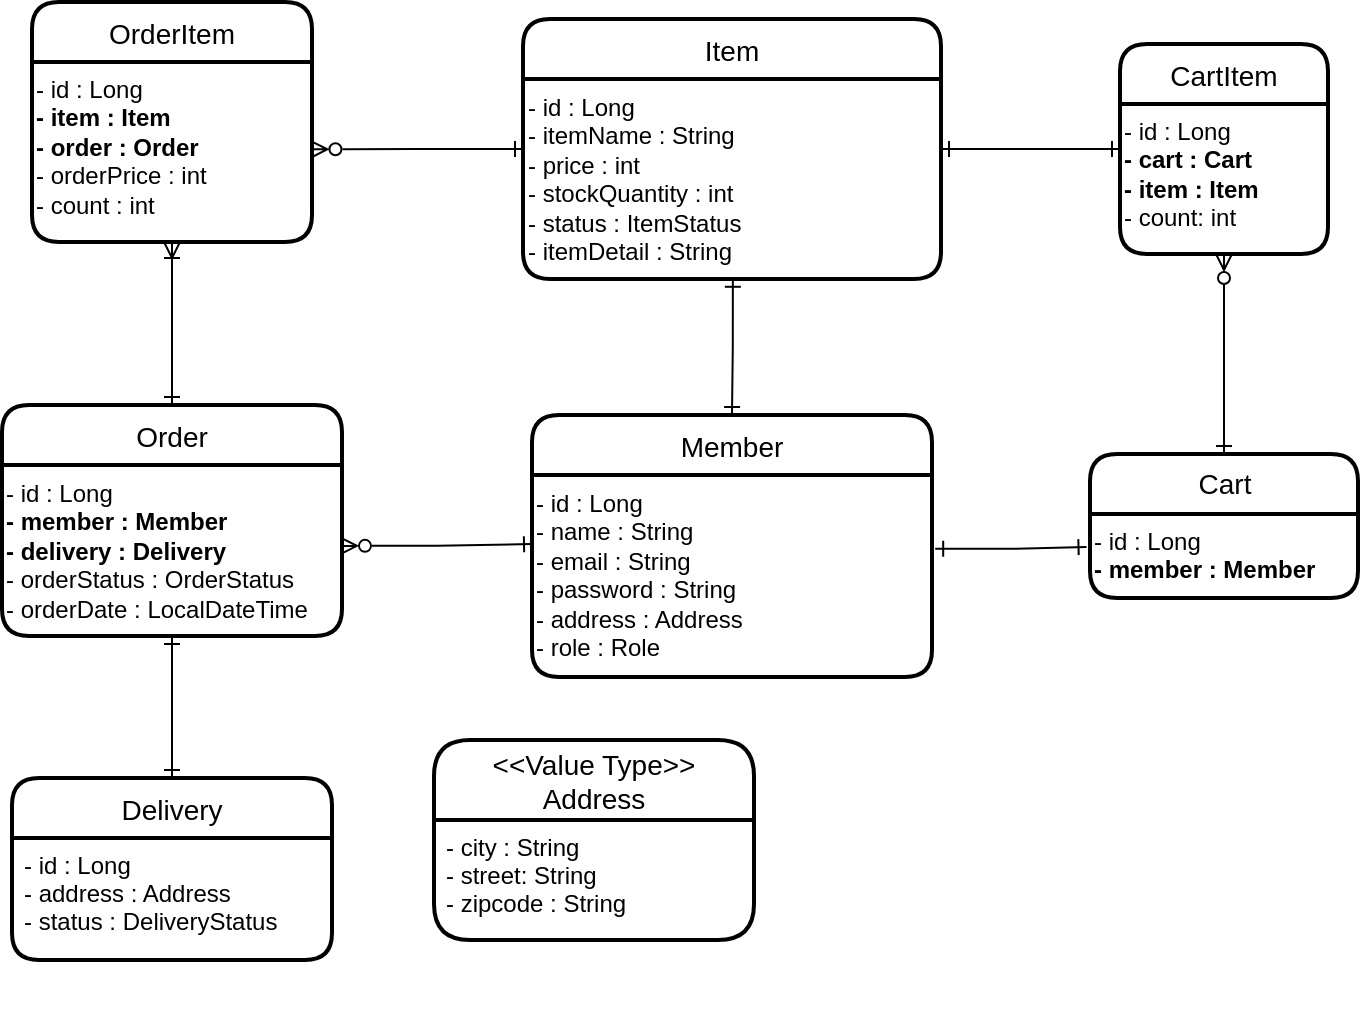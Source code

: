<mxfile version="16.5.6" type="github">
  <diagram id="kHEh7FCxtHQ9_woBUVam" name="페이지-1">
    <mxGraphModel dx="1038" dy="579" grid="1" gridSize="10" guides="1" tooltips="1" connect="1" arrows="1" fold="1" page="1" pageScale="1" pageWidth="827" pageHeight="1169" math="0" shadow="0">
      <root>
        <mxCell id="0" />
        <mxCell id="1" parent="0" />
        <mxCell id="v6w30COUrI75urBI-avZ-40" style="edgeStyle=orthogonalEdgeStyle;rounded=0;orthogonalLoop=1;jettySize=auto;html=1;entryX=0;entryY=0.5;entryDx=0;entryDy=0;startArrow=ERone;startFill=0;endArrow=ERone;endFill=0;" parent="1" source="MIABXXXkFtGxlnCeQIk6-1" target="v6w30COUrI75urBI-avZ-7" edge="1">
          <mxGeometry relative="1" as="geometry" />
        </mxCell>
        <mxCell id="v6w30COUrI75urBI-avZ-37" style="edgeStyle=orthogonalEdgeStyle;rounded=0;orthogonalLoop=1;jettySize=auto;html=1;startArrow=ERzeroToMany;startFill=0;endArrow=ERone;endFill=0;entryX=0.5;entryY=0;entryDx=0;entryDy=0;" parent="1" source="v6w30COUrI75urBI-avZ-7" target="MIABXXXkFtGxlnCeQIk6-5" edge="1">
          <mxGeometry relative="1" as="geometry">
            <mxPoint x="666" y="339" as="targetPoint" />
          </mxGeometry>
        </mxCell>
        <mxCell id="v6w30COUrI75urBI-avZ-34" style="edgeStyle=orthogonalEdgeStyle;rounded=0;orthogonalLoop=1;jettySize=auto;html=1;startArrow=ERone;startFill=0;endArrow=ERone;endFill=0;exitX=1.008;exitY=0.365;exitDx=0;exitDy=0;exitPerimeter=0;entryX=-0.013;entryY=0.392;entryDx=0;entryDy=0;entryPerimeter=0;" parent="1" source="v6w30COUrI75urBI-avZ-70" target="v6w30COUrI75urBI-avZ-74" edge="1">
          <mxGeometry relative="1" as="geometry">
            <mxPoint x="520" y="303.0" as="sourcePoint" />
            <mxPoint x="560" y="359" as="targetPoint" />
          </mxGeometry>
        </mxCell>
        <mxCell id="v6w30COUrI75urBI-avZ-42" style="edgeStyle=orthogonalEdgeStyle;rounded=0;orthogonalLoop=1;jettySize=auto;html=1;entryX=0;entryY=0.342;entryDx=0;entryDy=0;startArrow=ERzeroToMany;startFill=0;endArrow=ERone;endFill=0;exitX=0.997;exitY=0.473;exitDx=0;exitDy=0;exitPerimeter=0;entryPerimeter=0;" parent="1" source="v6w30COUrI75urBI-avZ-61" target="v6w30COUrI75urBI-avZ-70" edge="1">
          <mxGeometry relative="1" as="geometry">
            <mxPoint x="199" y="299" as="sourcePoint" />
            <mxPoint x="319" y="303" as="targetPoint" />
          </mxGeometry>
        </mxCell>
        <mxCell id="v6w30COUrI75urBI-avZ-50" style="edgeStyle=orthogonalEdgeStyle;rounded=0;orthogonalLoop=1;jettySize=auto;html=1;startArrow=ERoneToMany;startFill=0;endArrow=ERone;endFill=0;entryX=0.5;entryY=0;entryDx=0;entryDy=0;" parent="1" source="v6w30COUrI75urBI-avZ-5" target="v6w30COUrI75urBI-avZ-1" edge="1">
          <mxGeometry relative="1" as="geometry">
            <mxPoint x="149" y="270" as="targetPoint" />
          </mxGeometry>
        </mxCell>
        <mxCell id="v6w30COUrI75urBI-avZ-52" style="edgeStyle=orthogonalEdgeStyle;rounded=0;orthogonalLoop=1;jettySize=auto;html=1;entryX=0.998;entryY=0.485;entryDx=0;entryDy=0;entryPerimeter=0;startArrow=ERone;startFill=0;endArrow=ERzeroToMany;endFill=0;exitX=0;exitY=0.5;exitDx=0;exitDy=0;" parent="1" source="MIABXXXkFtGxlnCeQIk6-1" target="v6w30COUrI75urBI-avZ-63" edge="1">
          <mxGeometry relative="1" as="geometry">
            <mxPoint x="279" y="111" as="sourcePoint" />
            <mxPoint x="238.8" y="124.0" as="targetPoint" />
            <Array as="points" />
          </mxGeometry>
        </mxCell>
        <mxCell id="v6w30COUrI75urBI-avZ-54" value="&lt;&lt;Value Type&gt;&gt;&#xa;Address" style="swimlane;childLayout=stackLayout;horizontal=1;startSize=40;horizontalStack=0;rounded=1;fontSize=14;fontStyle=0;strokeWidth=2;resizeParent=0;resizeLast=1;shadow=0;dashed=0;align=center;glass=0;sketch=0;fillColor=none;html=0;container=0;" parent="1" vertex="1">
          <mxGeometry x="270" y="400" width="160" height="100" as="geometry" />
        </mxCell>
        <mxCell id="v6w30COUrI75urBI-avZ-55" value="- city : String&#xa;- street: String&#xa;- zipcode : String" style="align=left;strokeColor=none;fillColor=none;spacingLeft=4;fontSize=12;verticalAlign=top;resizable=0;rotatable=0;part=1;rounded=0;shadow=0;glass=0;sketch=0;html=0;container=0;" parent="v6w30COUrI75urBI-avZ-54" vertex="1">
          <mxGeometry y="40" width="160" height="60" as="geometry" />
        </mxCell>
        <mxCell id="v6w30COUrI75urBI-avZ-56" value="Delivery" style="swimlane;childLayout=stackLayout;horizontal=1;startSize=30;horizontalStack=0;rounded=1;fontSize=14;fontStyle=0;strokeWidth=2;resizeParent=0;resizeLast=1;shadow=0;dashed=0;align=center;glass=0;sketch=0;fillColor=none;html=0;container=0;" parent="1" vertex="1">
          <mxGeometry x="59" y="419" width="160" height="91" as="geometry" />
        </mxCell>
        <mxCell id="v6w30COUrI75urBI-avZ-59" style="edgeStyle=orthogonalEdgeStyle;rounded=0;orthogonalLoop=1;jettySize=auto;html=1;exitX=0.5;exitY=1;exitDx=0;exitDy=0;entryX=0.5;entryY=0;entryDx=0;entryDy=0;startArrow=ERone;startFill=0;endArrow=ERone;endFill=0;" parent="1" source="v6w30COUrI75urBI-avZ-1" target="v6w30COUrI75urBI-avZ-56" edge="1">
          <mxGeometry relative="1" as="geometry" />
        </mxCell>
        <mxCell id="v6w30COUrI75urBI-avZ-1" value="Order" style="swimlane;childLayout=stackLayout;horizontal=1;startSize=30;horizontalStack=0;rounded=1;fontSize=14;fontStyle=0;strokeWidth=2;resizeParent=0;resizeLast=1;shadow=0;dashed=0;align=center;container=0;" parent="1" vertex="1">
          <mxGeometry x="54" y="232.5" width="170" height="115.5" as="geometry" />
        </mxCell>
        <mxCell id="v6w30COUrI75urBI-avZ-61" value="&lt;div&gt;- id : Long&lt;/div&gt;&lt;b&gt;&lt;div&gt;&lt;b&gt;- member : Member&lt;/b&gt;&lt;/div&gt;&lt;div&gt;&lt;b&gt;- delivery : Delivery&lt;/b&gt;&lt;/div&gt;&lt;/b&gt;&lt;div&gt;- orderStatus : OrderStatus&lt;/div&gt;&lt;div&gt;- orderDate : LocalDateTime&lt;/div&gt;" style="text;html=1;align=left;verticalAlign=top;resizable=0;points=[];autosize=1;strokeColor=none;fillColor=none;horizontal=1;" parent="v6w30COUrI75urBI-avZ-1" vertex="1">
          <mxGeometry y="30" width="170" height="85.5" as="geometry" />
        </mxCell>
        <mxCell id="v6w30COUrI75urBI-avZ-41" value="&lt;div style=&quot;text-align: left&quot;&gt;&lt;br&gt;&lt;/div&gt;" style="text;html=1;align=center;verticalAlign=middle;resizable=0;points=[];autosize=1;strokeColor=none;fillColor=none;container=0;" parent="1" vertex="1">
          <mxGeometry x="129" y="293.5" width="20" height="20" as="geometry" />
        </mxCell>
        <mxCell id="v6w30COUrI75urBI-avZ-5" value="OrderItem" style="swimlane;childLayout=stackLayout;horizontal=1;startSize=30;horizontalStack=0;rounded=1;fontSize=14;fontStyle=0;strokeWidth=2;resizeParent=0;resizeLast=1;shadow=0;dashed=0;align=center;container=0;" parent="1" vertex="1">
          <mxGeometry x="69" y="31" width="140" height="120" as="geometry" />
        </mxCell>
        <mxCell id="v6w30COUrI75urBI-avZ-63" value="&lt;div&gt;- id : Long&lt;/div&gt;&lt;div&gt;&lt;b&gt;- item : Item&lt;/b&gt;&lt;/div&gt;&lt;b&gt;&lt;div&gt;&lt;b&gt;- order : Order&lt;/b&gt;&lt;/div&gt;&lt;/b&gt;&lt;div&gt;- orderPrice : int&lt;/div&gt;&lt;div&gt;- count : int&lt;/div&gt;" style="text;html=1;align=left;verticalAlign=top;resizable=0;points=[];autosize=1;strokeColor=none;fillColor=none;" parent="v6w30COUrI75urBI-avZ-5" vertex="1">
          <mxGeometry y="30" width="140" height="90" as="geometry" />
        </mxCell>
        <mxCell id="MIABXXXkFtGxlnCeQIk6-1" value="Item" style="swimlane;childLayout=stackLayout;horizontal=1;startSize=30;horizontalStack=0;rounded=1;fontSize=14;fontStyle=0;strokeWidth=2;resizeParent=0;resizeLast=1;shadow=0;dashed=0;align=center;container=0;" parent="1" vertex="1">
          <mxGeometry x="314.5" y="39.5" width="209" height="130" as="geometry" />
        </mxCell>
        <mxCell id="v6w30COUrI75urBI-avZ-71" value="&lt;span style=&quot;&quot;&gt;- id : Long&lt;/span&gt;&lt;br style=&quot;padding: 0px; margin: 0px;&quot;&gt;&lt;span style=&quot;&quot;&gt;- itemName : String&lt;/span&gt;&lt;br style=&quot;padding: 0px; margin: 0px;&quot;&gt;&lt;span style=&quot;&quot;&gt;- price : int&lt;/span&gt;&lt;br style=&quot;padding: 0px; margin: 0px;&quot;&gt;&lt;span style=&quot;&quot;&gt;- stockQuantity : int&lt;/span&gt;&lt;br style=&quot;padding: 0px; margin: 0px;&quot;&gt;&lt;span style=&quot;&quot;&gt;- status : ItemStatus&lt;/span&gt;&lt;br style=&quot;padding: 0px; margin: 0px;&quot;&gt;&lt;span style=&quot;&quot;&gt;- itemDetail : String&lt;/span&gt;" style="text;html=1;align=left;verticalAlign=top;resizable=0;points=[];autosize=1;strokeColor=none;fillColor=none;" parent="MIABXXXkFtGxlnCeQIk6-1" vertex="1">
          <mxGeometry y="30" width="209" height="100" as="geometry" />
        </mxCell>
        <mxCell id="v6w30COUrI75urBI-avZ-64" value="" style="edgeStyle=orthogonalEdgeStyle;rounded=0;orthogonalLoop=1;jettySize=auto;html=1;startArrow=ERone;startFill=0;endArrow=ERone;endFill=0;exitX=0.502;exitY=0.999;exitDx=0;exitDy=0;exitPerimeter=0;entryX=0.5;entryY=0;entryDx=0;entryDy=0;" parent="1" source="v6w30COUrI75urBI-avZ-71" target="MIABXXXkFtGxlnCeQIk6-3" edge="1">
          <mxGeometry relative="1" as="geometry">
            <mxPoint x="419" y="200" as="sourcePoint" />
            <mxPoint x="419" y="279" as="targetPoint" />
          </mxGeometry>
        </mxCell>
        <mxCell id="v6w30COUrI75urBI-avZ-7" value="CartItem" style="swimlane;childLayout=stackLayout;horizontal=1;startSize=30;horizontalStack=0;rounded=1;fontSize=14;fontStyle=0;strokeWidth=2;resizeParent=0;resizeLast=1;shadow=0;dashed=0;align=center;container=0;" parent="1" vertex="1">
          <mxGeometry x="613" y="52" width="104" height="105" as="geometry" />
        </mxCell>
        <mxCell id="v6w30COUrI75urBI-avZ-76" value="&lt;div style=&quot;&quot;&gt;- id : Long&lt;/div&gt;&lt;b&gt;&lt;div style=&quot;&quot;&gt;&lt;b&gt;- cart : Cart&lt;/b&gt;&lt;/div&gt;&lt;div style=&quot;&quot;&gt;&lt;b&gt;- item : Item&lt;/b&gt;&lt;/div&gt;&lt;/b&gt;&lt;div style=&quot;&quot;&gt;- count: int&lt;/div&gt;" style="text;html=1;align=left;verticalAlign=top;resizable=0;points=[];autosize=1;strokeColor=none;fillColor=none;" parent="v6w30COUrI75urBI-avZ-7" vertex="1">
          <mxGeometry y="30" width="104" height="60" as="geometry" />
        </mxCell>
        <mxCell id="v6w30COUrI75urBI-avZ-35" value="&lt;div style=&quot;text-align: left&quot;&gt;&lt;br&gt;&lt;/div&gt;" style="text;html=1;align=center;verticalAlign=middle;resizable=0;points=[];autosize=1;strokeColor=none;fillColor=none;container=0;" parent="v6w30COUrI75urBI-avZ-7" vertex="1">
          <mxGeometry y="90" width="104" height="15" as="geometry" />
        </mxCell>
        <mxCell id="MIABXXXkFtGxlnCeQIk6-5" value="Cart" style="swimlane;childLayout=stackLayout;horizontal=1;startSize=30;horizontalStack=0;rounded=1;fontSize=14;fontStyle=0;strokeWidth=2;resizeParent=0;resizeLast=1;shadow=0;dashed=0;align=center;html=1;container=0;" parent="1" vertex="1">
          <mxGeometry x="598" y="257" width="134" height="72" as="geometry">
            <mxRectangle x="500" y="230" width="60" height="30" as="alternateBounds" />
          </mxGeometry>
        </mxCell>
        <mxCell id="v6w30COUrI75urBI-avZ-74" value="&lt;div style=&quot;&quot;&gt;- id : Long&lt;/div&gt;&lt;b&gt;&lt;div style=&quot;&quot;&gt;&lt;b&gt;- member : Member&lt;/b&gt;&lt;/div&gt;&lt;/b&gt;" style="text;html=1;align=left;verticalAlign=top;resizable=0;points=[];autosize=1;strokeColor=none;fillColor=none;" parent="MIABXXXkFtGxlnCeQIk6-5" vertex="1">
          <mxGeometry y="30" width="134" height="42" as="geometry" />
        </mxCell>
        <mxCell id="MIABXXXkFtGxlnCeQIk6-3" value="Member" style="swimlane;childLayout=stackLayout;horizontal=1;startSize=30;horizontalStack=0;rounded=1;fontSize=14;fontStyle=0;strokeWidth=2;resizeParent=0;resizeLast=1;shadow=0;dashed=0;align=center;container=0;" parent="1" vertex="1">
          <mxGeometry x="319" y="237.5" width="200" height="131" as="geometry" />
        </mxCell>
        <mxCell id="v6w30COUrI75urBI-avZ-70" value="&lt;span&gt;- id : Long&lt;/span&gt;&lt;br style=&quot;padding: 0px ; margin: 0px&quot;&gt;&lt;span&gt;- name : String&lt;/span&gt;&lt;br style=&quot;padding: 0px ; margin: 0px&quot;&gt;&lt;span&gt;- email : String&lt;/span&gt;&lt;br style=&quot;padding: 0px ; margin: 0px&quot;&gt;&lt;span&gt;- password : String&lt;/span&gt;&lt;br style=&quot;padding: 0px ; margin: 0px&quot;&gt;&lt;span&gt;- address : Address&lt;/span&gt;&lt;br style=&quot;padding: 0px ; margin: 0px&quot;&gt;&lt;span&gt;- role : Role&lt;/span&gt;" style="text;html=1;align=left;verticalAlign=top;resizable=0;points=[];autosize=1;strokeColor=none;fillColor=none;" parent="MIABXXXkFtGxlnCeQIk6-3" vertex="1">
          <mxGeometry y="30" width="200" height="101" as="geometry" />
        </mxCell>
        <mxCell id="v6w30COUrI75urBI-avZ-57" value="- id : Long&#xa;- address : Address&#xa;- status : DeliveryStatus" style="align=left;strokeColor=none;fillColor=none;spacingLeft=4;fontSize=12;verticalAlign=top;resizable=0;rotatable=0;part=1;rounded=0;shadow=0;glass=0;sketch=0;html=0;container=0;" parent="1" vertex="1">
          <mxGeometry x="59" y="449" width="160" height="90" as="geometry" />
        </mxCell>
      </root>
    </mxGraphModel>
  </diagram>
</mxfile>
